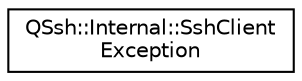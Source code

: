 digraph "Graphical Class Hierarchy"
{
  edge [fontname="Helvetica",fontsize="10",labelfontname="Helvetica",labelfontsize="10"];
  node [fontname="Helvetica",fontsize="10",shape=record];
  rankdir="LR";
  Node0 [label="QSsh::Internal::SshClient\lException",height=0.2,width=0.4,color="black", fillcolor="white", style="filled",URL="$struct_q_ssh_1_1_internal_1_1_ssh_client_exception.html"];
}
